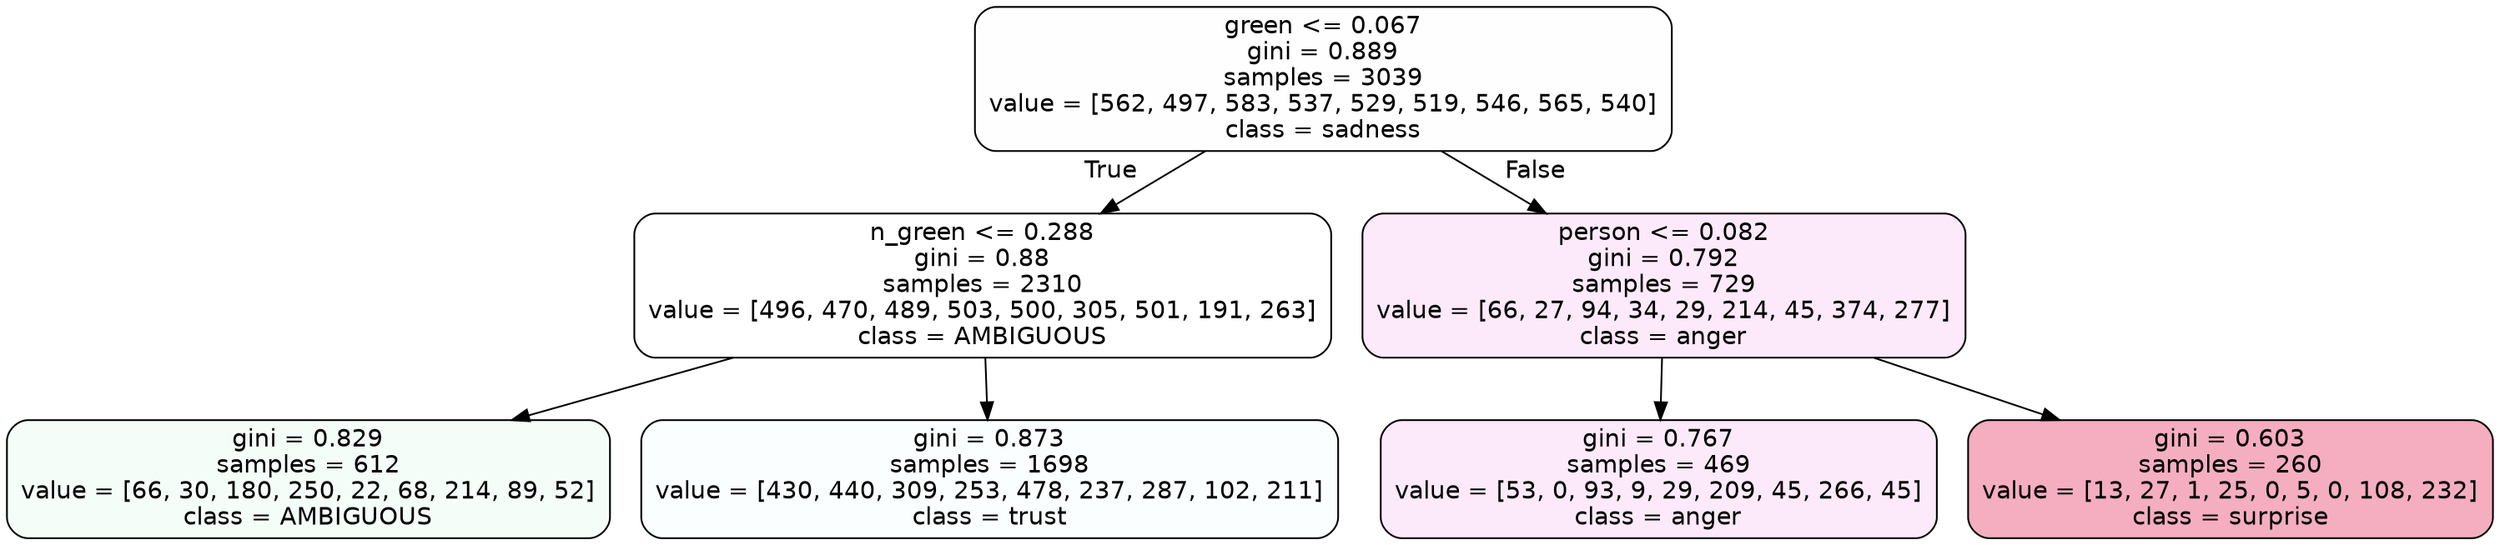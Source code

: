 digraph Tree {
node [shape=box, style="filled, rounded", color="black", fontname=helvetica] ;
edge [fontname=helvetica] ;
0 [label="green <= 0.067\ngini = 0.889\nsamples = 3039\nvalue = [562, 497, 583, 537, 529, 519, 546, 565, 540]\nclass = sadness", fillcolor="#64e53901"] ;
1 [label="n_green <= 0.288\ngini = 0.88\nsamples = 2310\nvalue = [496, 470, 489, 503, 500, 305, 501, 191, 263]\nclass = AMBIGUOUS", fillcolor="#39e58100"] ;
0 -> 1 [labeldistance=2.5, labelangle=45, headlabel="True"] ;
2 [label="gini = 0.829\nsamples = 612\nvalue = [66, 30, 180, 250, 22, 68, 214, 89, 52]\nclass = AMBIGUOUS", fillcolor="#39e5810c"] ;
1 -> 2 ;
3 [label="gini = 0.873\nsamples = 1698\nvalue = [430, 440, 309, 253, 478, 237, 287, 102, 211]\nclass = trust", fillcolor="#39d7e504"] ;
1 -> 3 ;
4 [label="person <= 0.082\ngini = 0.792\nsamples = 729\nvalue = [66, 27, 94, 34, 29, 214, 45, 374, 277]\nclass = anger", fillcolor="#e539d71c"] ;
0 -> 4 [labeldistance=2.5, labelangle=-45, headlabel="False"] ;
5 [label="gini = 0.767\nsamples = 469\nvalue = [53, 0, 93, 9, 29, 209, 45, 266, 45]\nclass = anger", fillcolor="#e539d71b"] ;
4 -> 5 ;
6 [label="gini = 0.603\nsamples = 260\nvalue = [13, 27, 1, 25, 0, 5, 0, 108, 232]\nclass = surprise", fillcolor="#e5396468"] ;
4 -> 6 ;
}